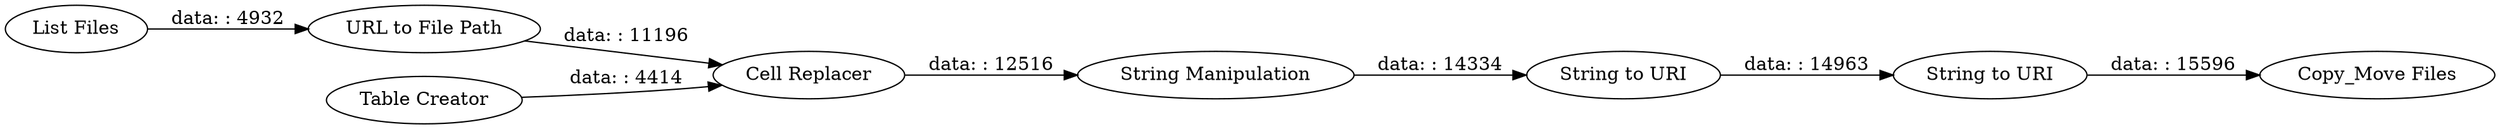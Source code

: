 digraph {
	"-4772935217971178755_60" [label="List Files"]
	"-4772935217971178755_65" [label="Table Creator"]
	"-4772935217971178755_62" [label="String Manipulation"]
	"-4772935217971178755_61" [label="URL to File Path"]
	"-4772935217971178755_59" [label="Copy_Move Files"]
	"-4772935217971178755_63" [label="String to URI"]
	"-4772935217971178755_66" [label="Cell Replacer"]
	"-4772935217971178755_64" [label="String to URI"]
	"-4772935217971178755_65" -> "-4772935217971178755_66" [label="data: : 4414"]
	"-4772935217971178755_64" -> "-4772935217971178755_59" [label="data: : 15596"]
	"-4772935217971178755_60" -> "-4772935217971178755_61" [label="data: : 4932"]
	"-4772935217971178755_66" -> "-4772935217971178755_62" [label="data: : 12516"]
	"-4772935217971178755_62" -> "-4772935217971178755_63" [label="data: : 14334"]
	"-4772935217971178755_63" -> "-4772935217971178755_64" [label="data: : 14963"]
	"-4772935217971178755_61" -> "-4772935217971178755_66" [label="data: : 11196"]
	rankdir=LR
}
